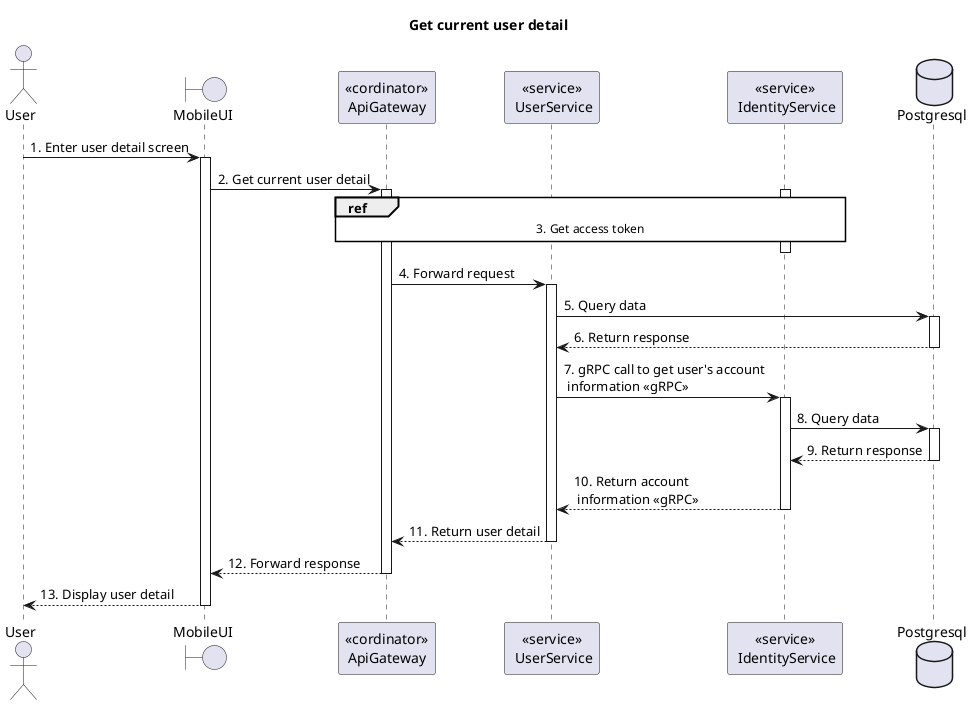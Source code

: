 @startuml Sequence
title "Get current user detail"

' Style section
<style>
  sequenceDiagram {
    reference {
      BackGroundColor white
    }
}
</style>

actor User
boundary MobileUI
participant "<<cordinator>>\nApiGateway" as ApiGateway
participant "<<service>>\n UserService" as UserService
participant "<<service>>\n IdentityService" as IdentityService
database Postgresql

User -> MobileUI ++: 1. Enter user detail screen
MobileUI -> ApiGateway ++: 2. Get current user detail

activate IdentityService
ref over ApiGateway, IdentityService: 3. Get access token
ApiGateway -[hidden]-> IdentityService
deactivate IdentityService

ApiGateway -> UserService ++: 4. Forward request
UserService -> Postgresql ++: 5. Query data
UserService <-- Postgresql--: 6. Return response

UserService -> IdentityService++: 7. gRPC call to get user's account \n information <<gRPC>>
IdentityService -> Postgresql ++: 8. Query data
IdentityService <-- Postgresql --: 9. Return response
UserService <-- IdentityService--: 10. Return account \n information <<gRPC>>

ApiGateway <-- UserService--: 11. Return user detail
MobileUI <-- ApiGateway--: 12. Forward response
User <-- MobileUI--: 13. Display user detail

@enduml